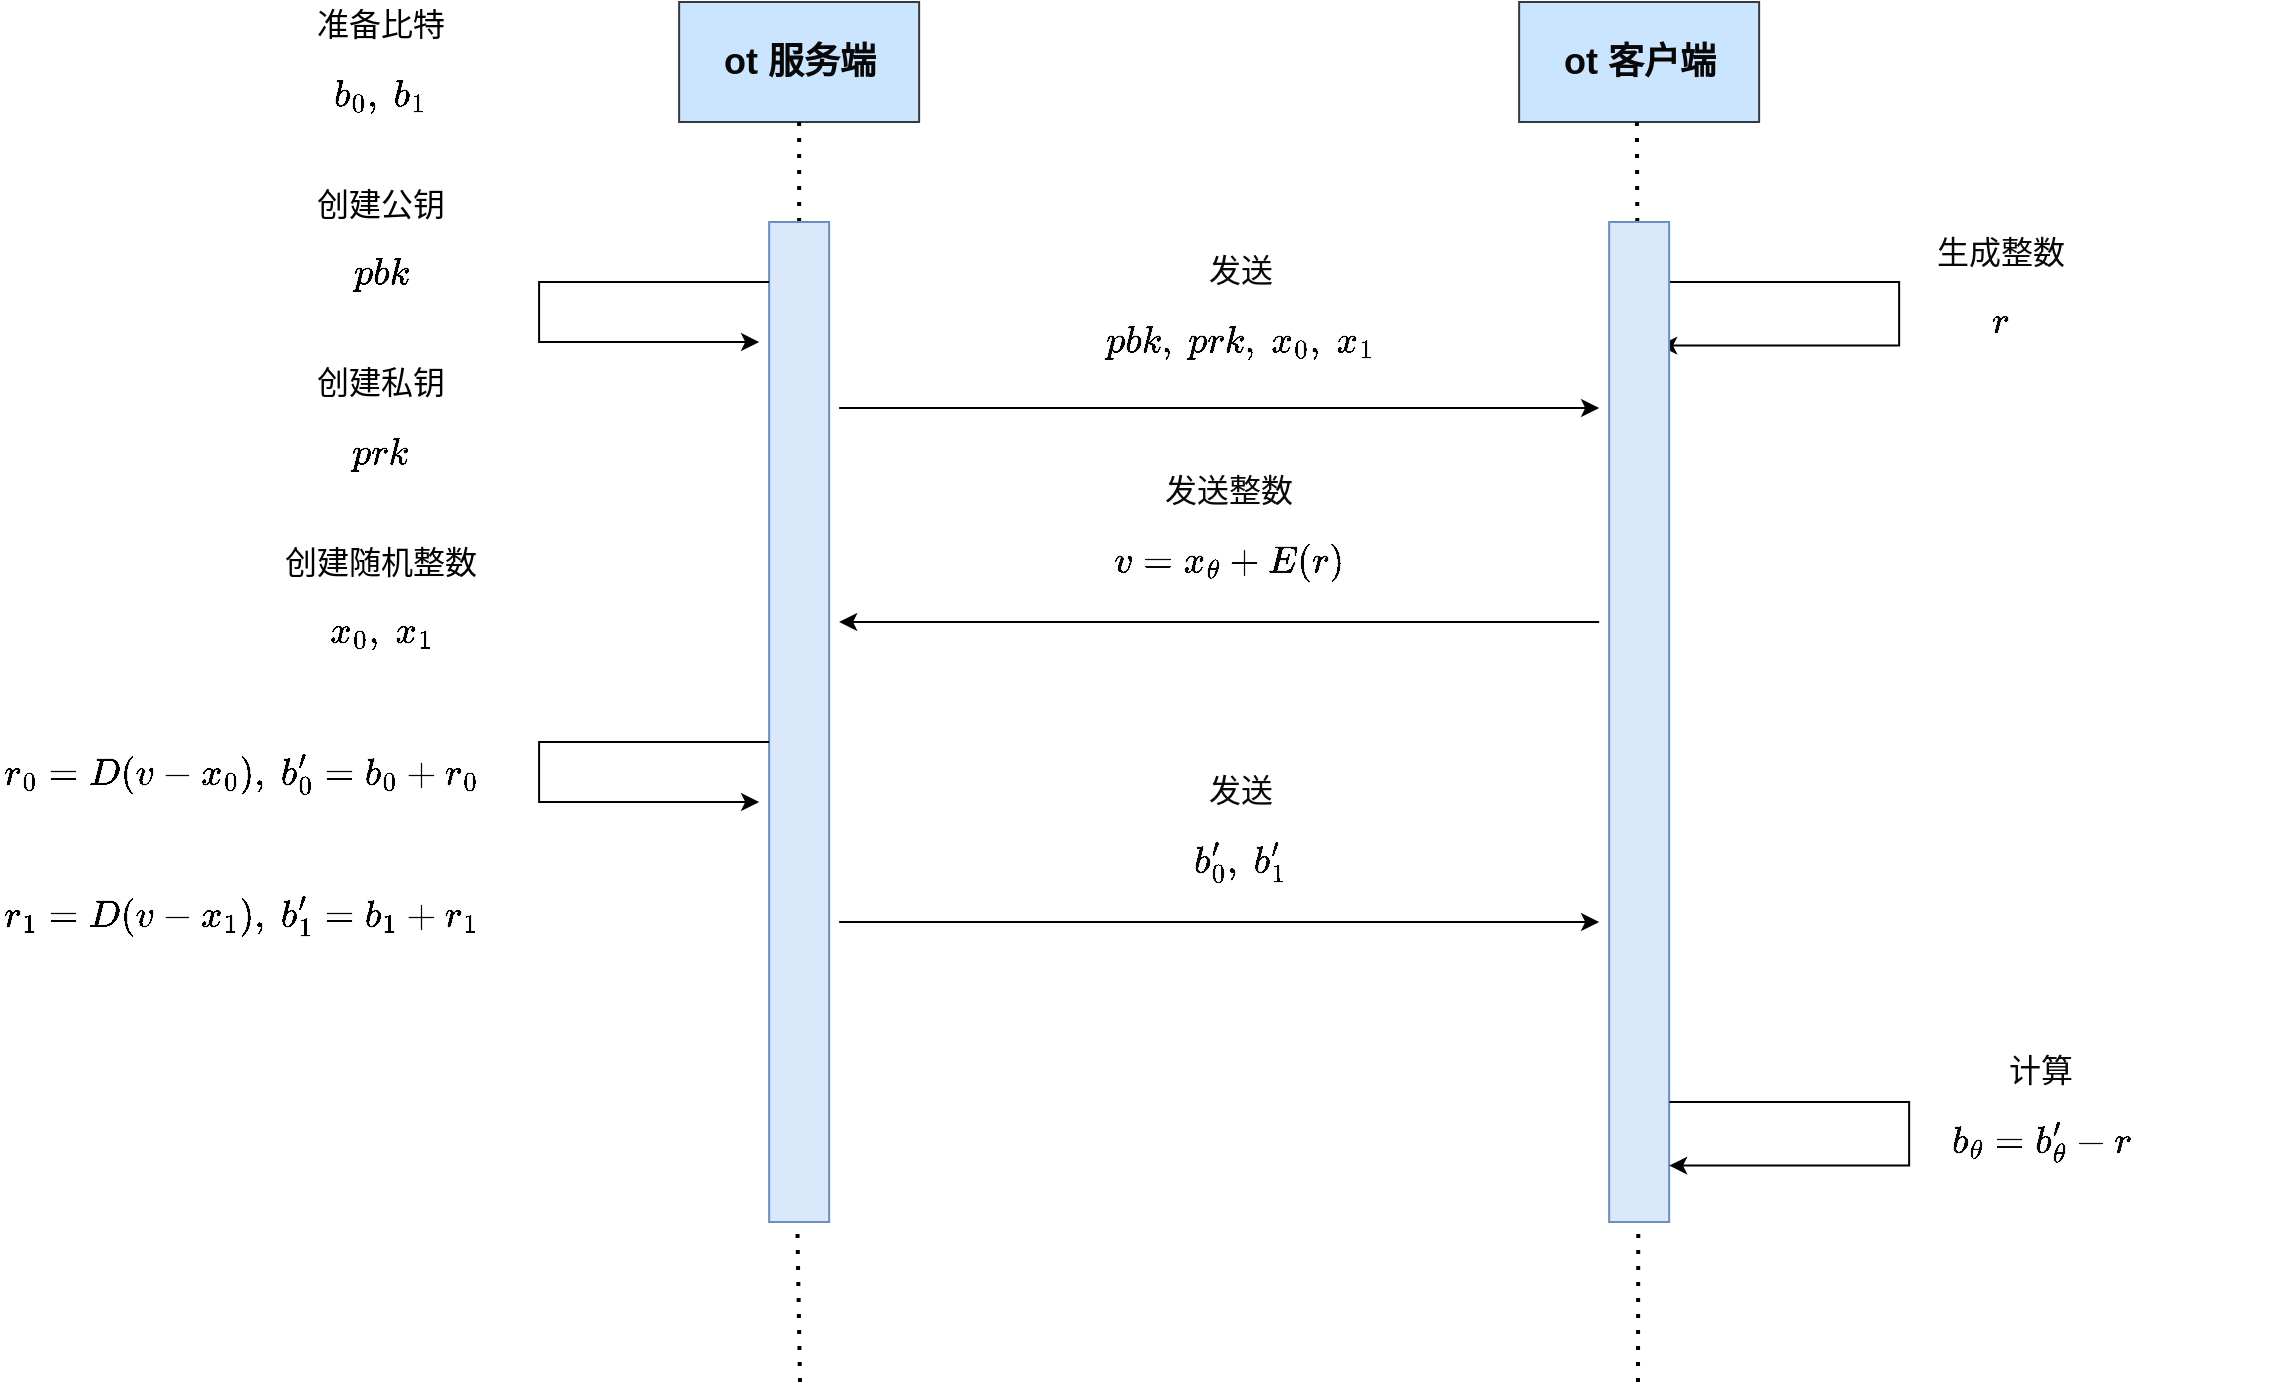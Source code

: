 <mxfile version="17.4.2" type="device"><diagram name="Page-1" id="13e1069c-82ec-6db2-03f1-153e76fe0fe0"><mxGraphModel dx="1466" dy="653" grid="1" gridSize="10" guides="1" tooltips="1" connect="1" arrows="1" fold="1" page="1" pageScale="1" pageWidth="1100" pageHeight="850" background="none" math="1" shadow="0"><root><mxCell id="0"/><mxCell id="1" parent="0"/><mxCell id="tuc2Trg54yUs4bPFRBND-2" value="&lt;b&gt;&lt;font color=&quot;#080808&quot; style=&quot;font-size: 18px&quot;&gt;ot 服务端&lt;/font&gt;&lt;/b&gt;" style="rounded=0;whiteSpace=wrap;html=1;fillColor=#cce5ff;strokeColor=#36393d;" parent="1" vertex="1"><mxGeometry x="999.57" y="350" width="120" height="60" as="geometry"/></mxCell><mxCell id="tuc2Trg54yUs4bPFRBND-3" value="&lt;font color=&quot;#080808&quot; style=&quot;font-size: 18px&quot;&gt;&lt;b&gt;ot 客户端&lt;/b&gt;&lt;/font&gt;" style="rounded=0;whiteSpace=wrap;html=1;fillColor=#cce5ff;strokeColor=#36393d;" parent="1" vertex="1"><mxGeometry x="1419.57" y="350" width="120" height="60" as="geometry"/></mxCell><mxCell id="tuc2Trg54yUs4bPFRBND-4" value="" style="endArrow=none;dashed=1;html=1;dashPattern=1 3;strokeWidth=2;rounded=0;startArrow=none;" parent="1" source="tuc2Trg54yUs4bPFRBND-6" edge="1"><mxGeometry width="50" height="50" relative="1" as="geometry"><mxPoint x="1059.57" y="980" as="sourcePoint"/><mxPoint x="1059.57" y="410" as="targetPoint"/></mxGeometry></mxCell><mxCell id="tuc2Trg54yUs4bPFRBND-5" value="" style="endArrow=none;dashed=1;html=1;dashPattern=1 3;strokeWidth=2;rounded=0;startArrow=none;" parent="1" source="4" edge="1"><mxGeometry width="50" height="50" relative="1" as="geometry"><mxPoint x="1478.57" y="1210" as="sourcePoint"/><mxPoint x="1478.46" y="410" as="targetPoint"/></mxGeometry></mxCell><mxCell id="tuc2Trg54yUs4bPFRBND-6" value="" style="rounded=0;whiteSpace=wrap;html=1;fillColor=#dae8fc;strokeColor=#6c8ebf;" parent="1" vertex="1"><mxGeometry x="1044.57" y="460" width="30" height="500" as="geometry"/></mxCell><mxCell id="tuc2Trg54yUs4bPFRBND-7" value="" style="endArrow=none;dashed=1;html=1;dashPattern=1 3;strokeWidth=2;rounded=0;" parent="1" edge="1"><mxGeometry width="50" height="50" relative="1" as="geometry"><mxPoint x="1060" y="1040" as="sourcePoint"/><mxPoint x="1058.656" y="960.0" as="targetPoint"/></mxGeometry></mxCell><mxCell id="tuc2Trg54yUs4bPFRBND-8" value="" style="endArrow=classic;html=1;rounded=0;edgeStyle=orthogonalEdgeStyle;" parent="1" edge="1"><mxGeometry width="50" height="50" relative="1" as="geometry"><mxPoint x="1044.57" y="490" as="sourcePoint"/><mxPoint x="1039.57" y="520" as="targetPoint"/><Array as="points"><mxPoint x="929.57" y="490"/><mxPoint x="929.57" y="520"/></Array></mxGeometry></mxCell><mxCell id="tuc2Trg54yUs4bPFRBND-9" value="&lt;font style=&quot;font-size: 16px&quot;&gt;准备比特 $$b_0,\ b_1$$&lt;br&gt;创建公钥 $$pbk$$&lt;br&gt;创建私钥 $$prk$$&lt;br&gt;创建随机整数 $$x_0,\ x_1$$&lt;/font&gt;" style="edgeLabel;html=1;align=center;verticalAlign=middle;resizable=0;points=[];rotation=0;horizontal=1;spacingTop=0;" parent="tuc2Trg54yUs4bPFRBND-8" vertex="1" connectable="0"><mxGeometry y="55.5" relative="1" as="geometry"><mxPoint x="-135" y="18" as="offset"/></mxGeometry></mxCell><mxCell id="2" value="" style="endArrow=classic;html=1;rounded=0;" parent="1" edge="1"><mxGeometry width="50" height="50" relative="1" as="geometry"><mxPoint x="1459.57" y="660" as="sourcePoint"/><mxPoint x="1079.57" y="660" as="targetPoint"/></mxGeometry></mxCell><mxCell id="5" value="&lt;font style=&quot;font-size: 16px&quot;&gt;发送整数 $$v = x_{\theta} + E(r)$$&lt;/font&gt;" style="edgeLabel;html=1;align=center;verticalAlign=middle;resizable=0;points=[];fontColor=#080808;" parent="2" vertex="1" connectable="0"><mxGeometry x="0.023" y="-2" relative="1" as="geometry"><mxPoint x="9" y="-38" as="offset"/></mxGeometry></mxCell><mxCell id="6" value="" style="endArrow=classic;html=1;rounded=0;exitX=1.006;exitY=0.107;exitDx=0;exitDy=0;exitPerimeter=0;edgeStyle=elbowEdgeStyle;" parent="1" edge="1"><mxGeometry width="50" height="50" relative="1" as="geometry"><mxPoint x="1489.75" y="490.0" as="sourcePoint"/><mxPoint x="1489.57" y="521.81" as="targetPoint"/><Array as="points"><mxPoint x="1609.57" y="511.81"/></Array></mxGeometry></mxCell><mxCell id="7" value="&lt;font&gt;&lt;font style=&quot;font-size: 16px&quot;&gt;生成整数 $$r$$&lt;/font&gt;&lt;br&gt;&lt;/font&gt;" style="edgeLabel;html=1;align=center;verticalAlign=middle;resizable=0;points=[];fontColor=#080808;" parent="6" vertex="1" connectable="0"><mxGeometry x="0.023" y="-2" relative="1" as="geometry"><mxPoint x="52" y="1" as="offset"/></mxGeometry></mxCell><mxCell id="8" value="" style="endArrow=classic;html=1;rounded=0;" parent="1" edge="1"><mxGeometry width="50" height="50" relative="1" as="geometry"><mxPoint x="1079.57" y="553" as="sourcePoint"/><mxPoint x="1459.57" y="553" as="targetPoint"/></mxGeometry></mxCell><mxCell id="9" value="&lt;font style=&quot;font-size: 16px&quot;&gt;发送 $$pbk,\ prk,\ x_0,\ x_1$$&lt;/font&gt;" style="edgeLabel;html=1;align=center;verticalAlign=middle;resizable=0;points=[];fontColor=#080808;" parent="8" vertex="1" connectable="0"><mxGeometry x="0.023" y="-2" relative="1" as="geometry"><mxPoint x="6" y="-45" as="offset"/></mxGeometry></mxCell><mxCell id="4" value="" style="rounded=0;whiteSpace=wrap;html=1;fillColor=#dae8fc;strokeColor=#6c8ebf;" parent="1" vertex="1"><mxGeometry x="1464.57" y="460" width="30" height="500" as="geometry"/></mxCell><mxCell id="13" value="" style="endArrow=none;dashed=1;html=1;dashPattern=1 3;strokeWidth=2;rounded=0;" parent="1" target="4" edge="1"><mxGeometry width="50" height="50" relative="1" as="geometry"><mxPoint x="1479" y="1040" as="sourcePoint"/><mxPoint x="1478.46" y="410" as="targetPoint"/></mxGeometry></mxCell><mxCell id="14" value="" style="endArrow=classic;html=1;rounded=0;edgeStyle=orthogonalEdgeStyle;" parent="1" edge="1"><mxGeometry width="50" height="50" relative="1" as="geometry"><mxPoint x="1044.57" y="720" as="sourcePoint"/><mxPoint x="1039.57" y="750" as="targetPoint"/><Array as="points"><mxPoint x="929.57" y="720"/><mxPoint x="929.57" y="750"/></Array></mxGeometry></mxCell><mxCell id="15" value="&lt;font style=&quot;font-size: 16px&quot;&gt;$$r_0 = D(v - x_0),\ b'_{0} = b_0 + r_0$$&lt;br&gt;$$r_1 = D(v - x_1),\ b'_{1} = b_1 + r_1$$&lt;/font&gt;" style="edgeLabel;html=1;align=left;verticalAlign=middle;resizable=0;points=[];rotation=0;horizontal=1;spacingTop=0;" parent="14" vertex="1" connectable="0"><mxGeometry y="55.5" relative="1" as="geometry"><mxPoint x="-325" y="38" as="offset"/></mxGeometry></mxCell><mxCell id="16" value="" style="endArrow=classic;html=1;rounded=0;" parent="1" edge="1"><mxGeometry width="50" height="50" relative="1" as="geometry"><mxPoint x="1079.57" y="810" as="sourcePoint"/><mxPoint x="1459.57" y="810" as="targetPoint"/></mxGeometry></mxCell><mxCell id="17" value="&lt;font style=&quot;font-size: 16px&quot;&gt;发送 $$b'_0,\ b'_1$$&lt;/font&gt;" style="edgeLabel;html=1;align=center;verticalAlign=middle;resizable=0;points=[];fontColor=#080808;" parent="16" vertex="1" connectable="0"><mxGeometry x="0.023" y="-2" relative="1" as="geometry"><mxPoint x="6" y="-42" as="offset"/></mxGeometry></mxCell><mxCell id="18" value="" style="endArrow=classic;html=1;rounded=0;exitX=1.006;exitY=0.107;exitDx=0;exitDy=0;exitPerimeter=0;edgeStyle=elbowEdgeStyle;" parent="1" edge="1"><mxGeometry width="50" height="50" relative="1" as="geometry"><mxPoint x="1494.75" y="900" as="sourcePoint"/><mxPoint x="1494.57" y="931.81" as="targetPoint"/><Array as="points"><mxPoint x="1614.57" y="921.81"/></Array></mxGeometry></mxCell><mxCell id="19" value="&lt;font&gt;&lt;font style=&quot;font-size: 16px&quot;&gt;计算 $$b_{\theta} = b'_{\theta} - r$$&lt;/font&gt;&lt;br&gt;&lt;/font&gt;" style="edgeLabel;html=1;align=center;verticalAlign=middle;resizable=0;points=[];fontColor=#080808;" parent="18" vertex="1" connectable="0"><mxGeometry x="0.023" y="-2" relative="1" as="geometry"><mxPoint x="67" y="1" as="offset"/></mxGeometry></mxCell></root></mxGraphModel></diagram></mxfile>